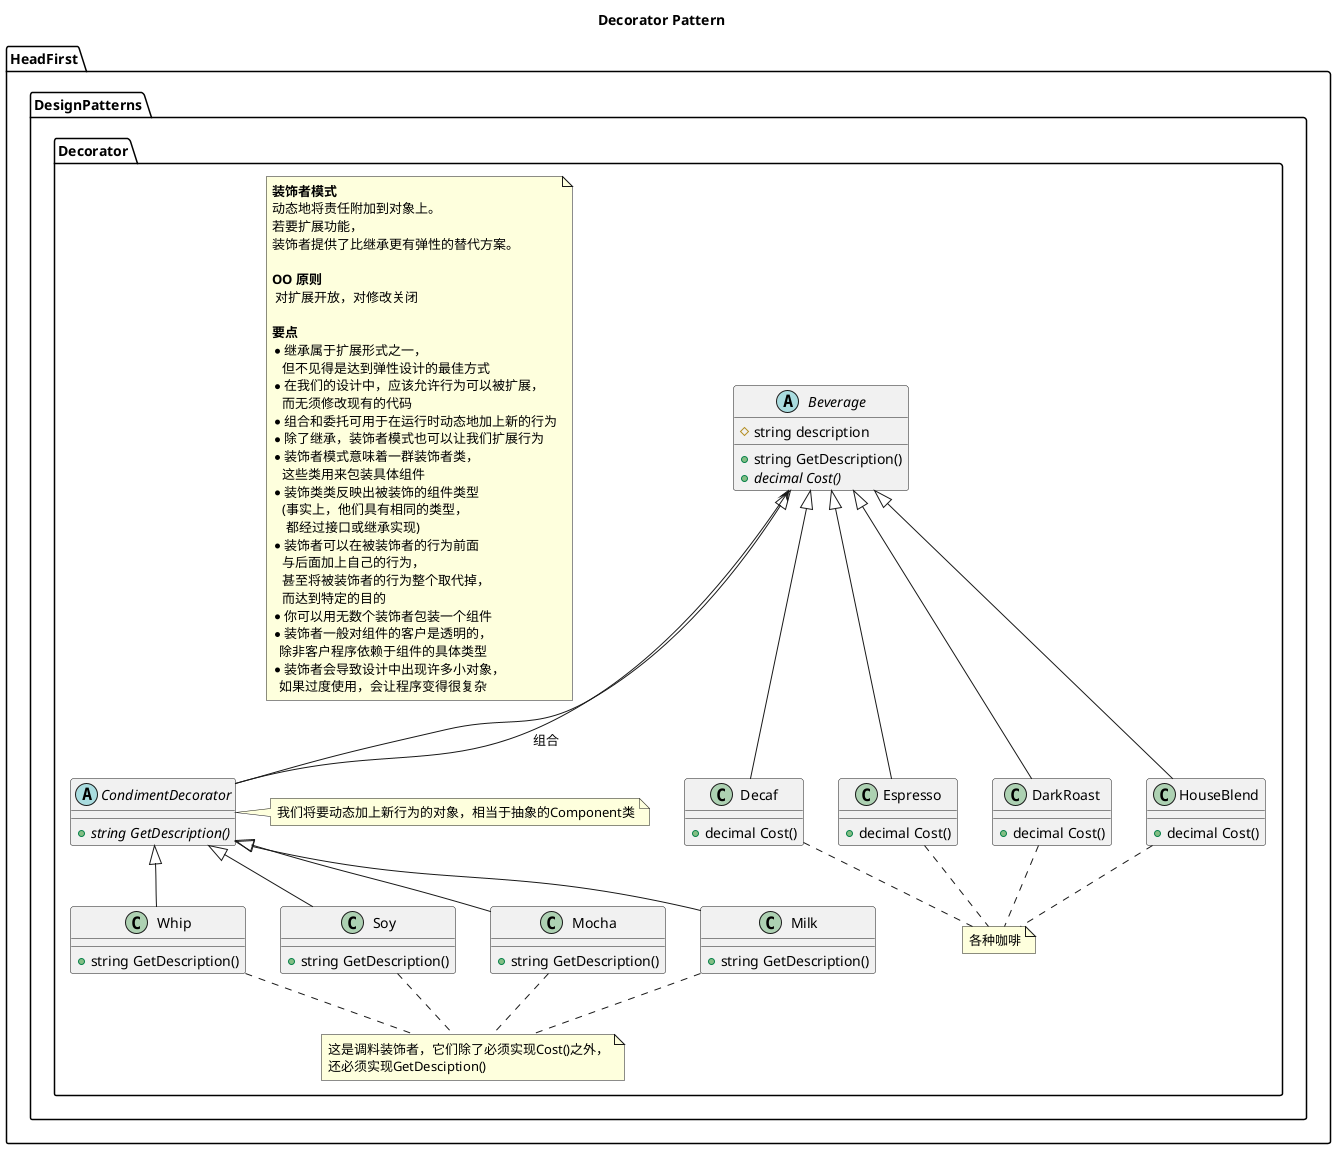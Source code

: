 @startuml
title Decorator Pattern
namespace HeadFirst.DesignPatterns.Decorator{
    note as Decorator
    <b>装饰者模式</b>
    动态地将责任附加到对象上。
    若要扩展功能，
    装饰者提供了比继承更有弹性的替代方案。

    <b>OO 原则</b>
     对扩展开放，对修改关闭

    <b>要点</b>
    *继承属于扩展形式之一，
       但不见得是达到弹性设计的最佳方式
    *在我们的设计中，应该允许行为可以被扩展，
       而无须修改现有的代码
    *组合和委托可用于在运行时动态地加上新的行为
    *除了继承，装饰者模式也可以让我们扩展行为
    *装饰者模式意味着一群装饰者类，
       这些类用来包装具体组件
    *装饰类类反映出被装饰的组件类型
       (事实上，他们具有相同的类型，
        都经过接口或继承实现)
    *装饰者可以在被装饰者的行为前面
       与后面加上自己的行为，
       甚至将被装饰者的行为整个取代掉，
       而达到特定的目的
    *你可以用无数个装饰者包装一个组件
    *装饰者一般对组件的客户是透明的，
      除非客户程序依赖于组件的具体类型
    *装饰者会导致设计中出现许多小对象，
      如果过度使用，会让程序变得很复杂
    end note

    HouseBlend -up-|> Beverage
    DarkRoast -up-|> Beverage
    Espresso -up-|> Beverage
    Decaf -up-|> Beverage
    CondimentDecorator -up-|> Beverage
    CondimentDecorator -up-> Beverage:组合
    Milk -up-|> CondimentDecorator
    Mocha -up-|> CondimentDecorator
    Soy -up-|> CondimentDecorator
    Whip -up-|> CondimentDecorator

    abstract class Beverage
    {
        # string description
        + string GetDescription()
        + {abstract} decimal Cost()
    }

    class HouseBlend
    {
        + decimal Cost()
    }
    class DarkRoast
    {
        + decimal Cost()
    }
    class Espresso
    {
        + decimal Cost()
    }
    class Decaf
    {
        + decimal Cost()
    }
    note as CoffaasNote
    各种咖啡
    end note
    CoffaasNote .up. HouseBlend
    CoffaasNote .up. DarkRoast
    CoffaasNote .up. Espresso
    CoffaasNote .up. Decaf
    abstract class CondimentDecorator
    {
        + {abstract} string GetDescription()
    }
    note right of CondimentDecorator: 我们将要动态加上新行为的对象，相当于抽象的Component类
    class Milk
    {
        + string GetDescription()
    }
    class Mocha
    {
        + string GetDescription()
    }
    class Soy
    {
        + string GetDescription()
    }
    class Whip
    {
        + string GetDescription()
    }
    note as SeasoningsNote
    这是调料装饰者，它们除了必须实现Cost()之外，
    还必须实现GetDesciption()
    end note
    SeasoningsNote .up. Milk
    SeasoningsNote .up. Mocha
    SeasoningsNote .up. Soy
    SeasoningsNote .up. Whip
}
@enduml